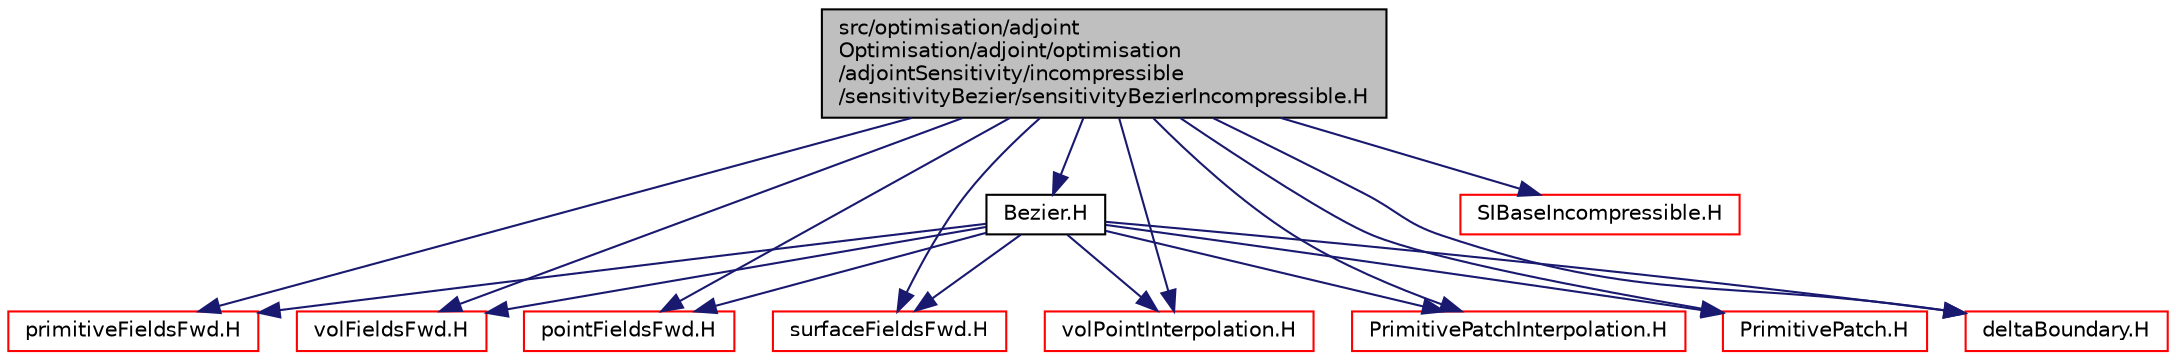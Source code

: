 digraph "src/optimisation/adjointOptimisation/adjoint/optimisation/adjointSensitivity/incompressible/sensitivityBezier/sensitivityBezierIncompressible.H"
{
  bgcolor="transparent";
  edge [fontname="Helvetica",fontsize="10",labelfontname="Helvetica",labelfontsize="10"];
  node [fontname="Helvetica",fontsize="10",shape=record];
  Node1 [label="src/optimisation/adjoint\lOptimisation/adjoint/optimisation\l/adjointSensitivity/incompressible\l/sensitivityBezier/sensitivityBezierIncompressible.H",height=0.2,width=0.4,color="black", fillcolor="grey75", style="filled" fontcolor="black"];
  Node1 -> Node2 [color="midnightblue",fontsize="10",style="solid",fontname="Helvetica"];
  Node2 [label="primitiveFieldsFwd.H",height=0.2,width=0.4,color="red",URL="$primitiveFieldsFwd_8H.html",tooltip="Forward declarations of the specialisations of Field&lt;T&gt; for scalar, vector and tensor. "];
  Node1 -> Node3 [color="midnightblue",fontsize="10",style="solid",fontname="Helvetica"];
  Node3 [label="volFieldsFwd.H",height=0.2,width=0.4,color="red",URL="$volFieldsFwd_8H.html"];
  Node1 -> Node4 [color="midnightblue",fontsize="10",style="solid",fontname="Helvetica"];
  Node4 [label="pointFieldsFwd.H",height=0.2,width=0.4,color="red",URL="$pointFieldsFwd_8H.html",tooltip="Forwards and collection of common point field types. "];
  Node1 -> Node5 [color="midnightblue",fontsize="10",style="solid",fontname="Helvetica"];
  Node5 [label="surfaceFieldsFwd.H",height=0.2,width=0.4,color="red",URL="$surfaceFieldsFwd_8H.html"];
  Node1 -> Node6 [color="midnightblue",fontsize="10",style="solid",fontname="Helvetica"];
  Node6 [label="volPointInterpolation.H",height=0.2,width=0.4,color="red",URL="$volPointInterpolation_8H.html"];
  Node1 -> Node7 [color="midnightblue",fontsize="10",style="solid",fontname="Helvetica"];
  Node7 [label="SIBaseIncompressible.H",height=0.2,width=0.4,color="red",URL="$SIBaseIncompressible_8H.html"];
  Node1 -> Node8 [color="midnightblue",fontsize="10",style="solid",fontname="Helvetica"];
  Node8 [label="PrimitivePatchInterpolation.H",height=0.2,width=0.4,color="red",URL="$PrimitivePatchInterpolation_8H.html"];
  Node1 -> Node9 [color="midnightblue",fontsize="10",style="solid",fontname="Helvetica"];
  Node9 [label="PrimitivePatch.H",height=0.2,width=0.4,color="red",URL="$PrimitivePatch_8H.html"];
  Node1 -> Node10 [color="midnightblue",fontsize="10",style="solid",fontname="Helvetica"];
  Node10 [label="deltaBoundary.H",height=0.2,width=0.4,color="red",URL="$deltaBoundary_8H.html"];
  Node1 -> Node11 [color="midnightblue",fontsize="10",style="solid",fontname="Helvetica"];
  Node11 [label="Bezier.H",height=0.2,width=0.4,color="black",URL="$Bezier_8H.html"];
  Node11 -> Node2 [color="midnightblue",fontsize="10",style="solid",fontname="Helvetica"];
  Node11 -> Node3 [color="midnightblue",fontsize="10",style="solid",fontname="Helvetica"];
  Node11 -> Node4 [color="midnightblue",fontsize="10",style="solid",fontname="Helvetica"];
  Node11 -> Node5 [color="midnightblue",fontsize="10",style="solid",fontname="Helvetica"];
  Node11 -> Node6 [color="midnightblue",fontsize="10",style="solid",fontname="Helvetica"];
  Node11 -> Node8 [color="midnightblue",fontsize="10",style="solid",fontname="Helvetica"];
  Node11 -> Node9 [color="midnightblue",fontsize="10",style="solid",fontname="Helvetica"];
  Node11 -> Node10 [color="midnightblue",fontsize="10",style="solid",fontname="Helvetica"];
}
